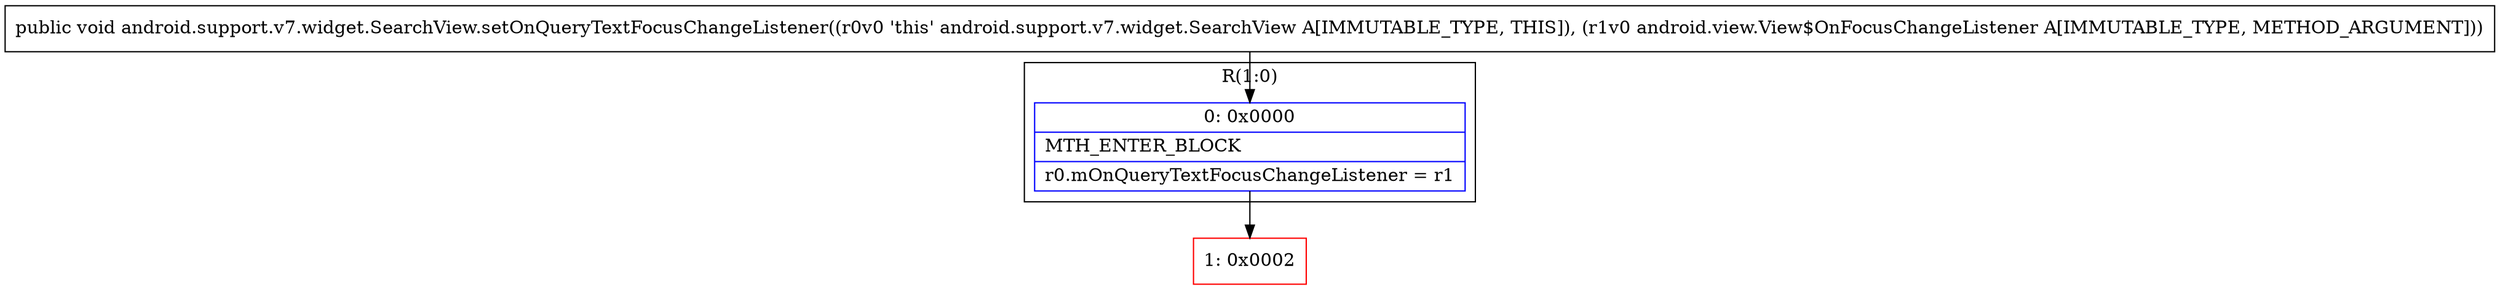 digraph "CFG forandroid.support.v7.widget.SearchView.setOnQueryTextFocusChangeListener(Landroid\/view\/View$OnFocusChangeListener;)V" {
subgraph cluster_Region_644299165 {
label = "R(1:0)";
node [shape=record,color=blue];
Node_0 [shape=record,label="{0\:\ 0x0000|MTH_ENTER_BLOCK\l|r0.mOnQueryTextFocusChangeListener = r1\l}"];
}
Node_1 [shape=record,color=red,label="{1\:\ 0x0002}"];
MethodNode[shape=record,label="{public void android.support.v7.widget.SearchView.setOnQueryTextFocusChangeListener((r0v0 'this' android.support.v7.widget.SearchView A[IMMUTABLE_TYPE, THIS]), (r1v0 android.view.View$OnFocusChangeListener A[IMMUTABLE_TYPE, METHOD_ARGUMENT])) }"];
MethodNode -> Node_0;
Node_0 -> Node_1;
}

